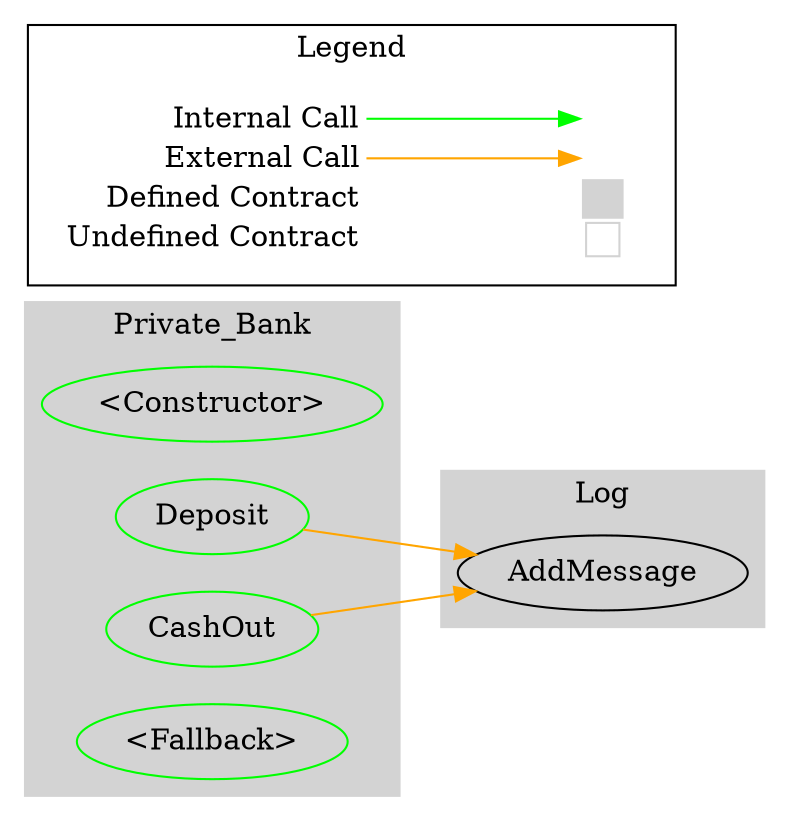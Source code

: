 digraph G {
  graph [ ratio = "auto", page = "100", compound =true ];
subgraph "clusterPrivate_Bank" {
  graph [ label = "Private_Bank", color = "lightgray", style = "filled", bgcolor = "lightgray" ];
  "Private_Bank.<Constructor>" [ label = "<Constructor>", color = "green" ];
  "Private_Bank.Deposit" [ label = "Deposit", color = "green" ];
  "Private_Bank.CashOut" [ label = "CashOut", color = "green" ];
  "Private_Bank.<Fallback>" [ label = "<Fallback>", color = "green" ];
}

subgraph "clusterLog" {
  graph [ label = "Log", color = "lightgray", style = "filled", bgcolor = "lightgray" ];
  "Log.AddMessage" [ label = "AddMessage" ];
}

  "Private_Bank.Deposit";
  "Log.AddMessage";
  "Private_Bank.CashOut";
  "Private_Bank.Deposit" -> "Log.AddMessage" [ color = "orange" ];
  "Private_Bank.CashOut" -> "Log.AddMessage" [ color = "orange" ];


rankdir=LR
node [shape=plaintext]
subgraph cluster_01 { 
label = "Legend";
key [label=<<table border="0" cellpadding="2" cellspacing="0" cellborder="0">
  <tr><td align="right" port="i1">Internal Call</td></tr>
  <tr><td align="right" port="i2">External Call</td></tr>
  <tr><td align="right" port="i3">Defined Contract</td></tr>
  <tr><td align="right" port="i4">Undefined Contract</td></tr>
  </table>>]
key2 [label=<<table border="0" cellpadding="2" cellspacing="0" cellborder="0">
  <tr><td port="i1">&nbsp;&nbsp;&nbsp;</td></tr>
  <tr><td port="i2">&nbsp;&nbsp;&nbsp;</td></tr>
  <tr><td port="i3" bgcolor="lightgray">&nbsp;&nbsp;&nbsp;</td></tr>
  <tr><td port="i4">
    <table border="1" cellborder="0" cellspacing="0" cellpadding="7" color="lightgray">
      <tr>
       <td></td>
      </tr>
     </table>
  </td></tr>
  </table>>]
key:i1:e -> key2:i1:w [color="green"]
key:i2:e -> key2:i2:w [color="orange"]
}
}

